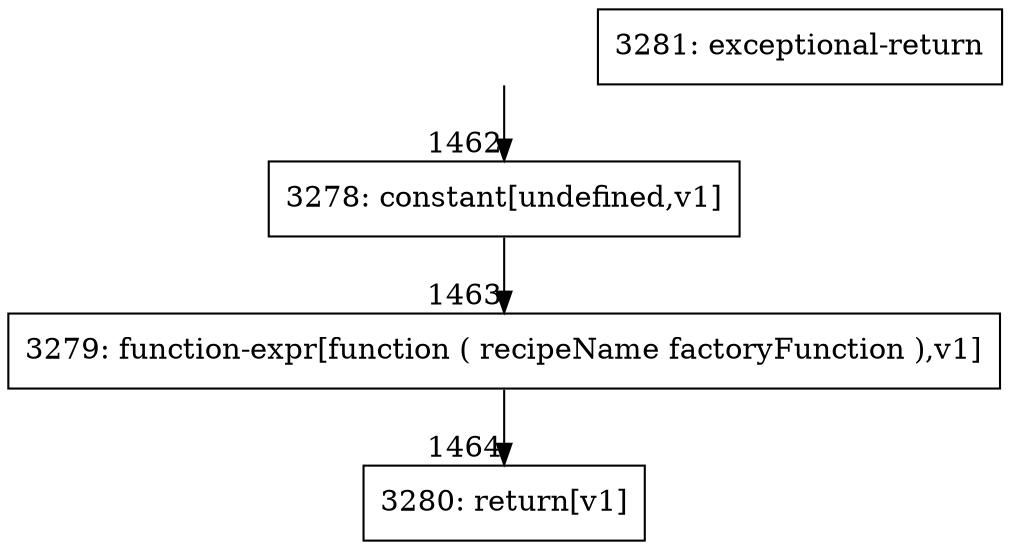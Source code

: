 digraph {
rankdir="TD"
BB_entry112[shape=none,label=""];
BB_entry112 -> BB1462 [tailport=s, headport=n, headlabel="    1462"]
BB1462 [shape=record label="{3278: constant[undefined,v1]}" ] 
BB1462 -> BB1463 [tailport=s, headport=n, headlabel="      1463"]
BB1463 [shape=record label="{3279: function-expr[function ( recipeName factoryFunction ),v1]}" ] 
BB1463 -> BB1464 [tailport=s, headport=n, headlabel="      1464"]
BB1464 [shape=record label="{3280: return[v1]}" ] 
BB1465 [shape=record label="{3281: exceptional-return}" ] 
//#$~ 2207
}
